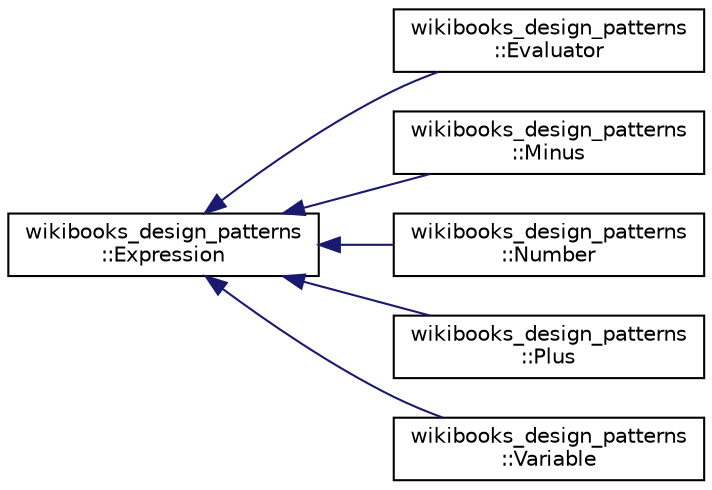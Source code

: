 digraph "Graphical Class Hierarchy"
{
  edge [fontname="Helvetica",fontsize="10",labelfontname="Helvetica",labelfontsize="10"];
  node [fontname="Helvetica",fontsize="10",shape=record];
  rankdir="LR";
  Node1 [label="wikibooks_design_patterns\l::Expression",height=0.2,width=0.4,color="black", fillcolor="white", style="filled",URL="$structwikibooks__design__patterns_1_1Expression.html"];
  Node1 -> Node2 [dir="back",color="midnightblue",fontsize="10",style="solid",fontname="Helvetica"];
  Node2 [label="wikibooks_design_patterns\l::Evaluator",height=0.2,width=0.4,color="black", fillcolor="white", style="filled",URL="$classwikibooks__design__patterns_1_1Evaluator.html"];
  Node1 -> Node3 [dir="back",color="midnightblue",fontsize="10",style="solid",fontname="Helvetica"];
  Node3 [label="wikibooks_design_patterns\l::Minus",height=0.2,width=0.4,color="black", fillcolor="white", style="filled",URL="$classwikibooks__design__patterns_1_1Minus.html"];
  Node1 -> Node4 [dir="back",color="midnightblue",fontsize="10",style="solid",fontname="Helvetica"];
  Node4 [label="wikibooks_design_patterns\l::Number",height=0.2,width=0.4,color="black", fillcolor="white", style="filled",URL="$classwikibooks__design__patterns_1_1Number.html"];
  Node1 -> Node5 [dir="back",color="midnightblue",fontsize="10",style="solid",fontname="Helvetica"];
  Node5 [label="wikibooks_design_patterns\l::Plus",height=0.2,width=0.4,color="black", fillcolor="white", style="filled",URL="$classwikibooks__design__patterns_1_1Plus.html"];
  Node1 -> Node6 [dir="back",color="midnightblue",fontsize="10",style="solid",fontname="Helvetica"];
  Node6 [label="wikibooks_design_patterns\l::Variable",height=0.2,width=0.4,color="black", fillcolor="white", style="filled",URL="$classwikibooks__design__patterns_1_1Variable.html"];
}
